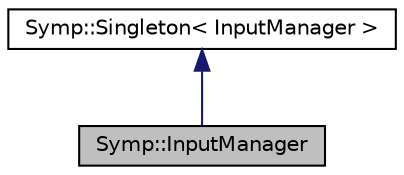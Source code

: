 digraph "Symp::InputManager"
{
  edge [fontname="Helvetica",fontsize="10",labelfontname="Helvetica",labelfontsize="10"];
  node [fontname="Helvetica",fontsize="10",shape=record];
  Node1 [label="Symp::InputManager",height=0.2,width=0.4,color="black", fillcolor="grey75", style="filled" fontcolor="black"];
  Node2 -> Node1 [dir="back",color="midnightblue",fontsize="10",style="solid"];
  Node2 [label="Symp::Singleton\< InputManager \>",height=0.2,width=0.4,color="black", fillcolor="white", style="filled",URL="$class_symp_1_1_singleton.html"];
}
